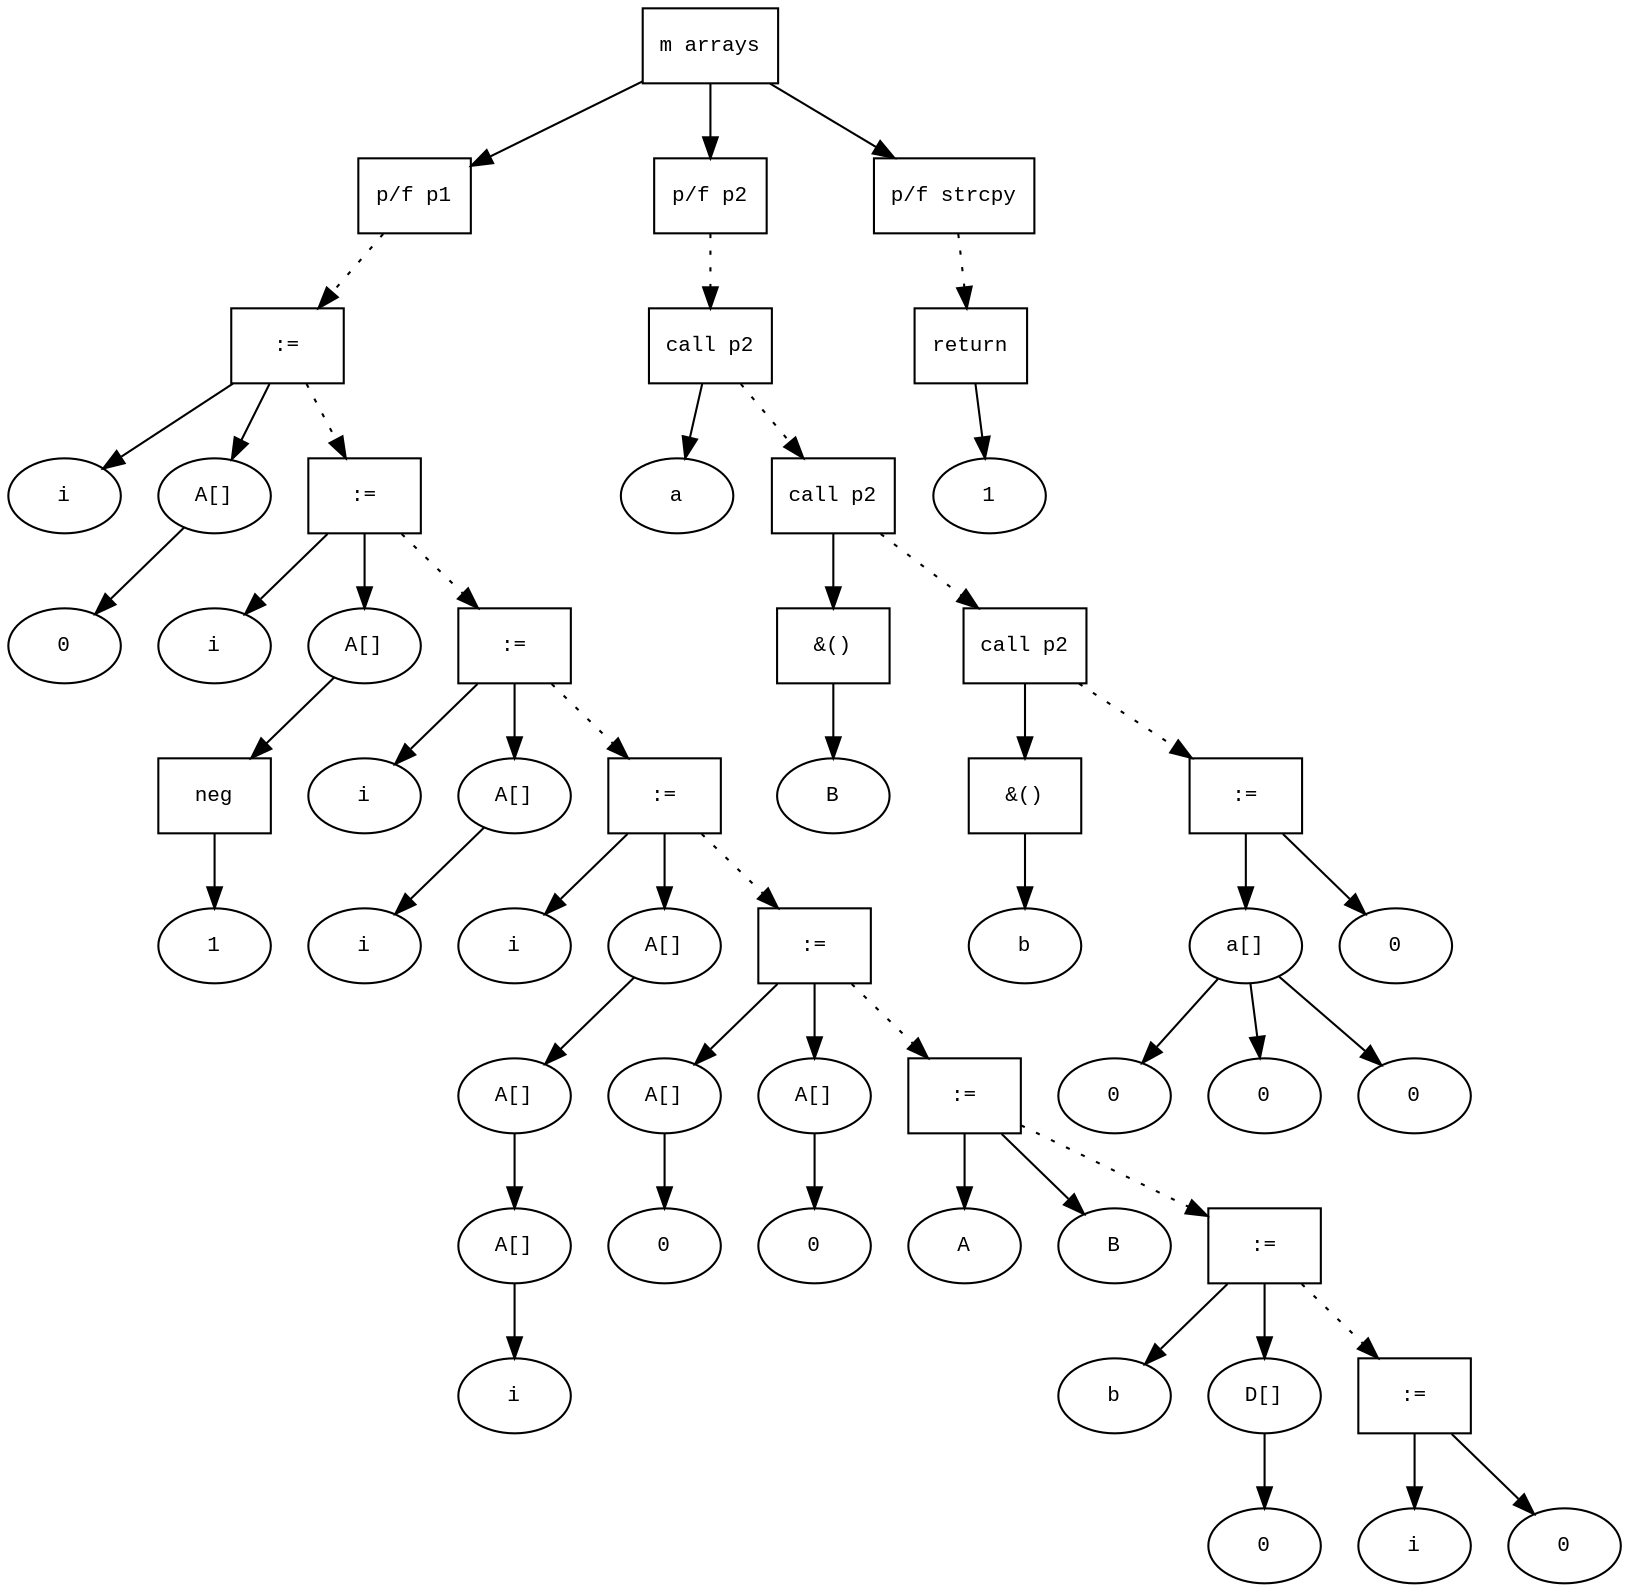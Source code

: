 digraph AST {
  graph [fontname="Times New Roman",fontsize=10];
  node  [fontname="Courier New",fontsize=10];
  edge  [fontname="Times New Roman",fontsize=10];

  node0 [label="m arrays",shape=box];
  node9 [label="p/f p1",shape=box];
  node20 [label=":=",shape=box];
  node17 [label="i",shape=ellipse];
  node20->node17;
  node18 [label="A[]",shape=ellipse];
  node19 [label="0",shape=ellipse];
  node18-> node19;
  node20->node18;
  node9 -> node20 [style=dotted];
  node25 [label=":=",shape=box];
  node21 [label="i",shape=ellipse];
  node25->node21;
  node22 [label="A[]",shape=ellipse];
  node24 [label="neg",shape=box];
  node23 [label="1",shape=ellipse];
  node24->node23;
  node22-> node24;
  node25->node22;
  node20 -> node25 [style=dotted];
  node29 [label=":=",shape=box];
  node26 [label="i",shape=ellipse];
  node29->node26;
  node27 [label="A[]",shape=ellipse];
  node28 [label="i",shape=ellipse];
  node27-> node28;
  node29->node27;
  node25 -> node29 [style=dotted];
  node35 [label=":=",shape=box];
  node30 [label="i",shape=ellipse];
  node35->node30;
  node31 [label="A[]",shape=ellipse];
  node32 [label="A[]",shape=ellipse];
  node33 [label="A[]",shape=ellipse];
  node34 [label="i",shape=ellipse];
  node33-> node34;
  node32-> node33;
  node31-> node32;
  node35->node31;
  node29 -> node35 [style=dotted];
  node40 [label=":=",shape=box];
  node36 [label="A[]",shape=ellipse];
  node37 [label="0",shape=ellipse];
  node36-> node37;
  node40->node36;
  node38 [label="A[]",shape=ellipse];
  node39 [label="0",shape=ellipse];
  node38-> node39;
  node40->node38;
  node35 -> node40 [style=dotted];
  node43 [label=":=",shape=box];
  node41 [label="A",shape=ellipse];
  node43->node41;
  node42 [label="B",shape=ellipse];
  node43->node42;
  node40 -> node43 [style=dotted];
  node47 [label=":=",shape=box];
  node44 [label="b",shape=ellipse];
  node47->node44;
  node45 [label="D[]",shape=ellipse];
  node46 [label="0",shape=ellipse];
  node45-> node46;
  node47->node45;
  node43 -> node47 [style=dotted];
  node50 [label=":=",shape=box];
  node48 [label="i",shape=ellipse];
  node50->node48;
  node49 [label="0",shape=ellipse];
  node50->node49;
  node47 -> node50 [style=dotted];
  node0 -> node9;
  node51 [label="p/f p2",shape=box];
  node62 [label="call p2",shape=box];
  node63 [label="a",shape=ellipse];
  node62->node63;
  node51 -> node62 [style=dotted];
  node65 [label="call p2",shape=box];
  node67 [label="&()",shape=box];
  node66 [label="B",shape=ellipse];
  node67->node66;
  node65->node67;
  node62 -> node65 [style=dotted];
  node69 [label="call p2",shape=box];
  node71 [label="&()",shape=box];
  node70 [label="b",shape=ellipse];
  node71->node70;
  node69->node71;
  node65 -> node69 [style=dotted];
  node78 [label=":=",shape=box];
  node73 [label="a[]",shape=ellipse];
  node74 [label="0",shape=ellipse];
  node73-> node74;
  node75 [label="0",shape=ellipse];
  node73-> node75;
  node76 [label="0",shape=ellipse];
  node73-> node76;
  node78->node73;
  node77 [label="0",shape=ellipse];
  node78->node77;
  node69 -> node78 [style=dotted];
  node0 -> node51;
  node79 [label="p/f strcpy",shape=box];
  node87 [label="return",shape=box];
  node86 [label="1",shape=ellipse];
  node87->node86;
  node79 -> node87 [style=dotted];
  node0 -> node79;
}
